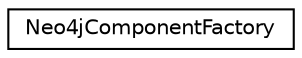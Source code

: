 digraph "Graphical Class Hierarchy"
{
  edge [fontname="Helvetica",fontsize="10",labelfontname="Helvetica",labelfontsize="10"];
  node [fontname="Helvetica",fontsize="10",shape=record];
  rankdir="LR";
  Node1 [label="Neo4jComponentFactory",height=0.2,width=0.4,color="black", fillcolor="white", style="filled",URL="$classNeo4jComponentFactory.html",tooltip="The Neo4j Service Component Factory. "];
}
